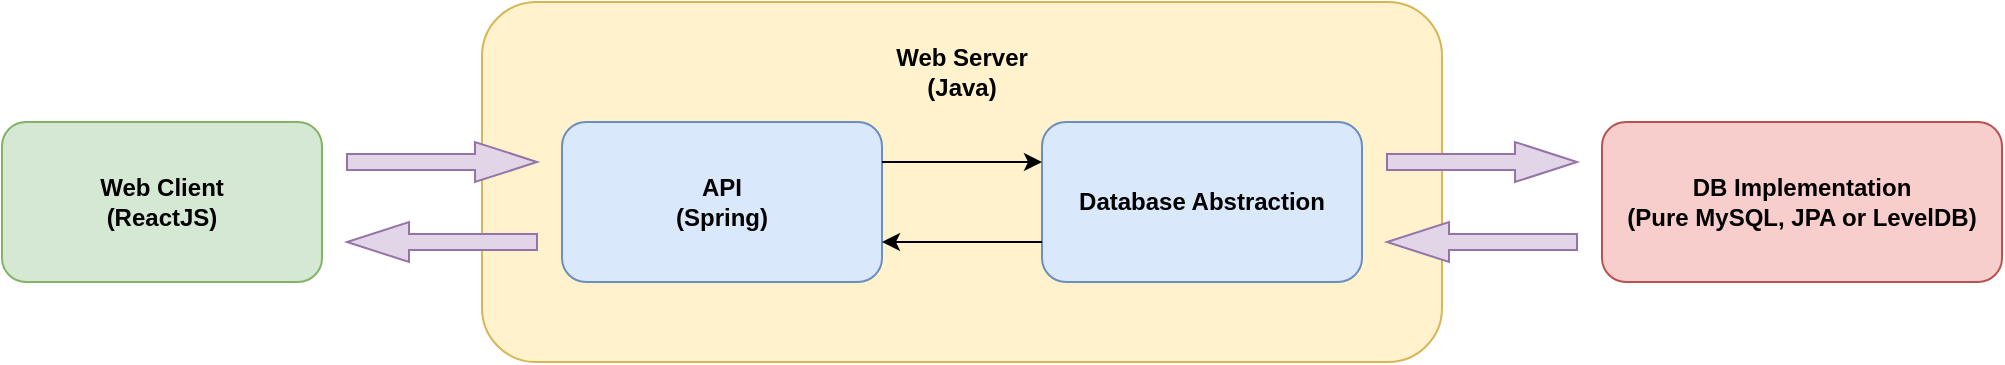 <mxfile version="12.3.7" type="device" pages="1"><diagram id="F_M5TF1uB760nKiDyH8z" name="Page-1"><mxGraphModel dx="1422" dy="1893" grid="1" gridSize="10" guides="1" tooltips="1" connect="1" arrows="1" fold="1" page="1" pageScale="1" pageWidth="827" pageHeight="1169" math="0" shadow="0"><root><mxCell id="0"/><mxCell id="1" parent="0"/><mxCell id="bcxtqYDfKXnS1QNIysaA-6" value="" style="whiteSpace=wrap;html=1;fillColor=#fff2cc;strokeColor=#d6b656;rounded=1;labelPosition=left;verticalLabelPosition=top;align=right;verticalAlign=bottom;fontStyle=1" vertex="1" parent="1"><mxGeometry x="360" y="-1100" width="480" height="180" as="geometry"/></mxCell><mxCell id="bcxtqYDfKXnS1QNIysaA-1" value="Web Client&lt;br&gt;(ReactJS)" style="rounded=1;whiteSpace=wrap;html=1;fillColor=#d5e8d4;strokeColor=#82b366;glass=0;shadow=0;comic=0;fontStyle=1" vertex="1" parent="1"><mxGeometry x="120" y="-1040" width="160" height="80" as="geometry"/></mxCell><mxCell id="bcxtqYDfKXnS1QNIysaA-2" value="API&lt;br&gt;(Spring)" style="rounded=1;whiteSpace=wrap;html=1;fillColor=#dae8fc;strokeColor=#6c8ebf;fontStyle=1" vertex="1" parent="1"><mxGeometry x="400" y="-1040" width="160" height="80" as="geometry"/></mxCell><mxCell id="bcxtqYDfKXnS1QNIysaA-3" value="Database Abstraction" style="rounded=1;whiteSpace=wrap;html=1;fillColor=#dae8fc;strokeColor=#6c8ebf;fontStyle=1" vertex="1" parent="1"><mxGeometry x="640" y="-1040" width="160" height="80" as="geometry"/></mxCell><mxCell id="bcxtqYDfKXnS1QNIysaA-4" value="DB Implementation&lt;br&gt;(Pure MySQL, JPA or LevelDB)" style="rounded=1;whiteSpace=wrap;html=1;fillColor=#f8cecc;strokeColor=#b85450;fontStyle=1" vertex="1" parent="1"><mxGeometry x="920" y="-1040" width="200" height="80" as="geometry"/></mxCell><mxCell id="bcxtqYDfKXnS1QNIysaA-7" value="" style="html=1;shadow=0;dashed=0;align=center;verticalAlign=middle;shape=mxgraph.arrows2.arrow;dy=0.6;dx=31;notch=0;rounded=1;glass=0;comic=0;fillColor=#e1d5e7;strokeColor=#9673a6;" vertex="1" parent="1"><mxGeometry x="292.5" y="-1030" width="95" height="20" as="geometry"/></mxCell><mxCell id="bcxtqYDfKXnS1QNIysaA-8" value="" style="html=1;shadow=0;dashed=0;align=center;verticalAlign=middle;shape=mxgraph.arrows2.arrow;dy=0.6;dx=31;notch=0;rounded=1;glass=0;comic=0;fillColor=#e1d5e7;strokeColor=#9673a6;rotation=-180;" vertex="1" parent="1"><mxGeometry x="292.5" y="-990" width="95" height="20" as="geometry"/></mxCell><mxCell id="bcxtqYDfKXnS1QNIysaA-9" value="" style="html=1;shadow=0;dashed=0;align=center;verticalAlign=middle;shape=mxgraph.arrows2.arrow;dy=0.6;dx=31;notch=0;rounded=1;glass=0;comic=0;fillColor=#e1d5e7;strokeColor=#9673a6;" vertex="1" parent="1"><mxGeometry x="812.5" y="-1030" width="95" height="20" as="geometry"/></mxCell><mxCell id="bcxtqYDfKXnS1QNIysaA-10" value="" style="html=1;shadow=0;dashed=0;align=center;verticalAlign=middle;shape=mxgraph.arrows2.arrow;dy=0.6;dx=31;notch=0;rounded=1;glass=0;comic=0;fillColor=#e1d5e7;strokeColor=#9673a6;rotation=-180;" vertex="1" parent="1"><mxGeometry x="812.5" y="-990" width="95" height="20" as="geometry"/></mxCell><mxCell id="bcxtqYDfKXnS1QNIysaA-13" value="" style="endArrow=classic;html=1;entryX=0;entryY=0.25;entryDx=0;entryDy=0;exitX=1;exitY=0.25;exitDx=0;exitDy=0;" edge="1" parent="1" source="bcxtqYDfKXnS1QNIysaA-2" target="bcxtqYDfKXnS1QNIysaA-3"><mxGeometry width="50" height="50" relative="1" as="geometry"><mxPoint x="130" y="-850" as="sourcePoint"/><mxPoint x="180" y="-900" as="targetPoint"/></mxGeometry></mxCell><mxCell id="bcxtqYDfKXnS1QNIysaA-14" value="" style="endArrow=classic;html=1;entryX=1;entryY=0.75;entryDx=0;entryDy=0;exitX=0;exitY=0.75;exitDx=0;exitDy=0;" edge="1" parent="1" source="bcxtqYDfKXnS1QNIysaA-3" target="bcxtqYDfKXnS1QNIysaA-2"><mxGeometry width="50" height="50" relative="1" as="geometry"><mxPoint x="130" y="-850" as="sourcePoint"/><mxPoint x="180" y="-900" as="targetPoint"/></mxGeometry></mxCell><mxCell id="bcxtqYDfKXnS1QNIysaA-15" value="Web Server&lt;br&gt;(Java)" style="text;html=1;strokeColor=none;fillColor=none;align=center;verticalAlign=middle;whiteSpace=wrap;rounded=0;shadow=0;glass=0;comic=0;fontStyle=1" vertex="1" parent="1"><mxGeometry x="515" y="-1080" width="170" height="30" as="geometry"/></mxCell></root></mxGraphModel></diagram></mxfile>